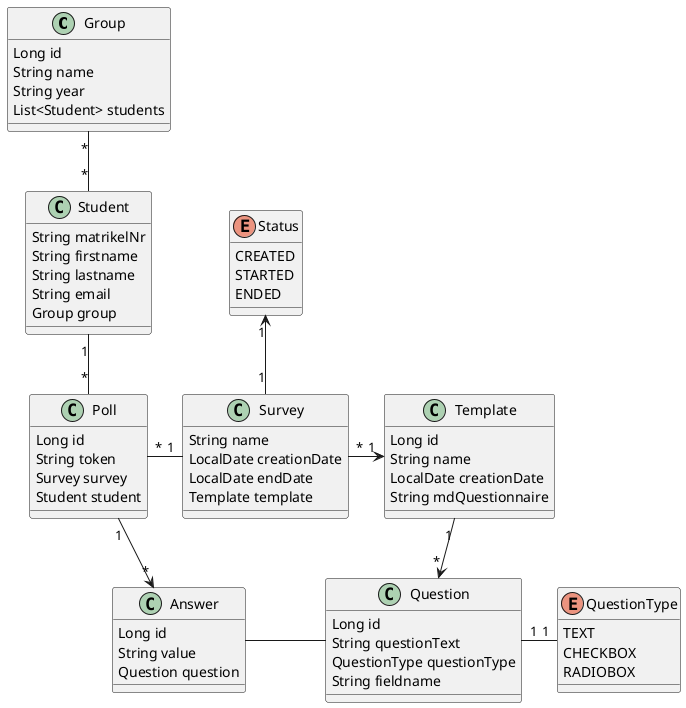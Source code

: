 @startuml

class Group {
Long id
String name
String year
List<Student> students
}

class Student {
String matrikelNr
String firstname
String lastname
String email
Group group
}

class Poll{
Long id
String token
Survey survey
Student student
}

class Answer {
Long id
String value
Question question
}

class Question {
Long id
String questionText
QuestionType questionType
String fieldname
}

class Template {
Long id
String name
LocalDate creationDate
String mdQuestionnaire
}

class Survey {
String name
LocalDate creationDate
LocalDate endDate
Template template
}

enum Status {
CREATED
STARTED
ENDED
}

enum QuestionType {
TEXT
CHECKBOX
RADIOBOX

}


Group "*" -- "*" Student
Student "1" -- "*" Poll
Poll "*" -right- "1" Survey
Poll "1" --> "*" Answer
Survey "1" -up-> "1" Status
Survey "*" -right-> "1" Template
Template "1" --> "*" Question
Question -left- Answer
Question "1" -right- "1" QuestionType


@enduml